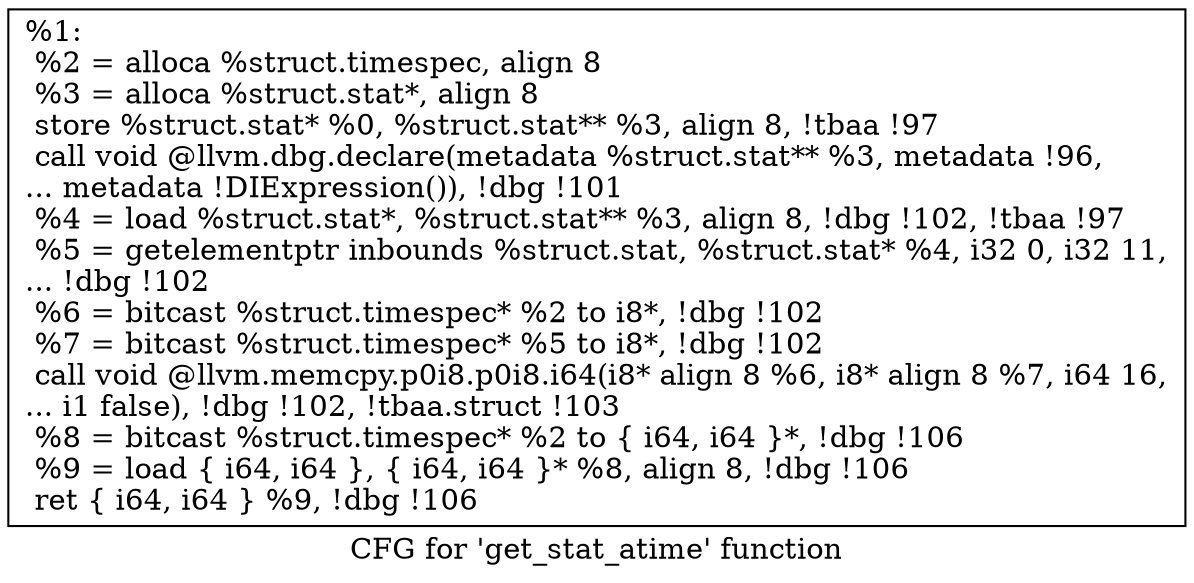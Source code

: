 digraph "CFG for 'get_stat_atime' function" {
	label="CFG for 'get_stat_atime' function";

	Node0x1a23530 [shape=record,label="{%1:\l  %2 = alloca %struct.timespec, align 8\l  %3 = alloca %struct.stat*, align 8\l  store %struct.stat* %0, %struct.stat** %3, align 8, !tbaa !97\l  call void @llvm.dbg.declare(metadata %struct.stat** %3, metadata !96,\l... metadata !DIExpression()), !dbg !101\l  %4 = load %struct.stat*, %struct.stat** %3, align 8, !dbg !102, !tbaa !97\l  %5 = getelementptr inbounds %struct.stat, %struct.stat* %4, i32 0, i32 11,\l... !dbg !102\l  %6 = bitcast %struct.timespec* %2 to i8*, !dbg !102\l  %7 = bitcast %struct.timespec* %5 to i8*, !dbg !102\l  call void @llvm.memcpy.p0i8.p0i8.i64(i8* align 8 %6, i8* align 8 %7, i64 16,\l... i1 false), !dbg !102, !tbaa.struct !103\l  %8 = bitcast %struct.timespec* %2 to \{ i64, i64 \}*, !dbg !106\l  %9 = load \{ i64, i64 \}, \{ i64, i64 \}* %8, align 8, !dbg !106\l  ret \{ i64, i64 \} %9, !dbg !106\l}"];
}
